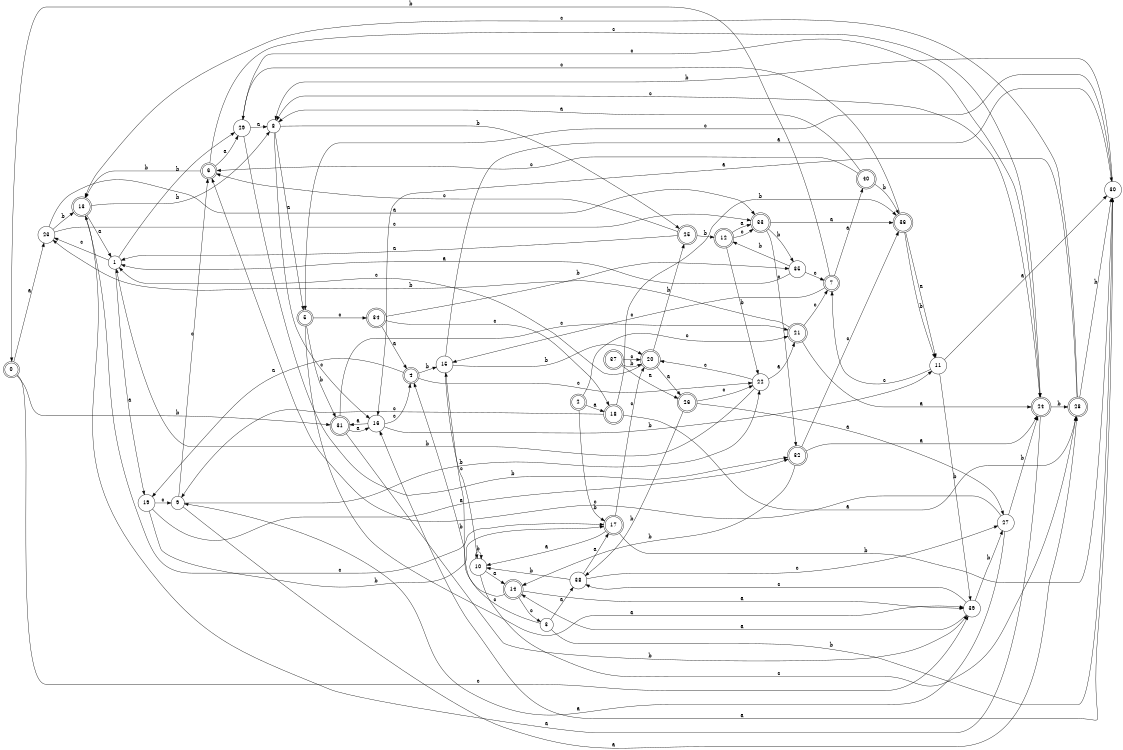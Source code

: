 digraph n33_5 {
__start0 [label="" shape="none"];

rankdir=LR;
size="8,5";

s0 [style="rounded,filled", color="black", fillcolor="white" shape="doublecircle", label="0"];
s1 [style="filled", color="black", fillcolor="white" shape="circle", label="1"];
s2 [style="rounded,filled", color="black", fillcolor="white" shape="doublecircle", label="2"];
s3 [style="filled", color="black", fillcolor="white" shape="circle", label="3"];
s4 [style="rounded,filled", color="black", fillcolor="white" shape="doublecircle", label="4"];
s5 [style="rounded,filled", color="black", fillcolor="white" shape="doublecircle", label="5"];
s6 [style="rounded,filled", color="black", fillcolor="white" shape="doublecircle", label="6"];
s7 [style="rounded,filled", color="black", fillcolor="white" shape="doublecircle", label="7"];
s8 [style="filled", color="black", fillcolor="white" shape="circle", label="8"];
s9 [style="filled", color="black", fillcolor="white" shape="circle", label="9"];
s10 [style="filled", color="black", fillcolor="white" shape="circle", label="10"];
s11 [style="filled", color="black", fillcolor="white" shape="circle", label="11"];
s12 [style="rounded,filled", color="black", fillcolor="white" shape="doublecircle", label="12"];
s13 [style="rounded,filled", color="black", fillcolor="white" shape="doublecircle", label="13"];
s14 [style="rounded,filled", color="black", fillcolor="white" shape="doublecircle", label="14"];
s15 [style="filled", color="black", fillcolor="white" shape="circle", label="15"];
s16 [style="filled", color="black", fillcolor="white" shape="circle", label="16"];
s17 [style="rounded,filled", color="black", fillcolor="white" shape="doublecircle", label="17"];
s18 [style="rounded,filled", color="black", fillcolor="white" shape="doublecircle", label="18"];
s19 [style="filled", color="black", fillcolor="white" shape="circle", label="19"];
s20 [style="rounded,filled", color="black", fillcolor="white" shape="doublecircle", label="20"];
s21 [style="rounded,filled", color="black", fillcolor="white" shape="doublecircle", label="21"];
s22 [style="filled", color="black", fillcolor="white" shape="circle", label="22"];
s23 [style="filled", color="black", fillcolor="white" shape="circle", label="23"];
s24 [style="rounded,filled", color="black", fillcolor="white" shape="doublecircle", label="24"];
s25 [style="rounded,filled", color="black", fillcolor="white" shape="doublecircle", label="25"];
s26 [style="rounded,filled", color="black", fillcolor="white" shape="doublecircle", label="26"];
s27 [style="filled", color="black", fillcolor="white" shape="circle", label="27"];
s28 [style="rounded,filled", color="black", fillcolor="white" shape="doublecircle", label="28"];
s29 [style="filled", color="black", fillcolor="white" shape="circle", label="29"];
s30 [style="filled", color="black", fillcolor="white" shape="circle", label="30"];
s31 [style="rounded,filled", color="black", fillcolor="white" shape="doublecircle", label="31"];
s32 [style="rounded,filled", color="black", fillcolor="white" shape="doublecircle", label="32"];
s33 [style="rounded,filled", color="black", fillcolor="white" shape="doublecircle", label="33"];
s34 [style="rounded,filled", color="black", fillcolor="white" shape="doublecircle", label="34"];
s35 [style="filled", color="black", fillcolor="white" shape="circle", label="35"];
s36 [style="rounded,filled", color="black", fillcolor="white" shape="doublecircle", label="36"];
s37 [style="rounded,filled", color="black", fillcolor="white" shape="doublecircle", label="37"];
s38 [style="filled", color="black", fillcolor="white" shape="circle", label="38"];
s39 [style="filled", color="black", fillcolor="white" shape="circle", label="39"];
s40 [style="rounded,filled", color="black", fillcolor="white" shape="doublecircle", label="40"];
s0 -> s23 [label="a"];
s0 -> s31 [label="b"];
s0 -> s39 [label="c"];
s1 -> s19 [label="a"];
s1 -> s29 [label="b"];
s1 -> s23 [label="c"];
s2 -> s18 [label="a"];
s2 -> s17 [label="b"];
s2 -> s21 [label="c"];
s3 -> s38 [label="a"];
s3 -> s30 [label="b"];
s3 -> s15 [label="c"];
s4 -> s19 [label="a"];
s4 -> s15 [label="b"];
s4 -> s22 [label="c"];
s5 -> s39 [label="a"];
s5 -> s31 [label="b"];
s5 -> s34 [label="c"];
s6 -> s29 [label="a"];
s6 -> s13 [label="b"];
s6 -> s24 [label="c"];
s7 -> s40 [label="a"];
s7 -> s0 [label="b"];
s7 -> s15 [label="c"];
s8 -> s5 [label="a"];
s8 -> s25 [label="b"];
s8 -> s16 [label="c"];
s9 -> s28 [label="a"];
s9 -> s22 [label="b"];
s9 -> s6 [label="c"];
s10 -> s14 [label="a"];
s10 -> s10 [label="b"];
s10 -> s28 [label="c"];
s11 -> s30 [label="a"];
s11 -> s39 [label="b"];
s11 -> s7 [label="c"];
s12 -> s33 [label="a"];
s12 -> s22 [label="b"];
s12 -> s33 [label="c"];
s13 -> s1 [label="a"];
s13 -> s8 [label="b"];
s13 -> s17 [label="c"];
s14 -> s39 [label="a"];
s14 -> s4 [label="b"];
s14 -> s3 [label="c"];
s15 -> s30 [label="a"];
s15 -> s20 [label="b"];
s15 -> s10 [label="c"];
s16 -> s31 [label="a"];
s16 -> s11 [label="b"];
s16 -> s4 [label="c"];
s17 -> s10 [label="a"];
s17 -> s30 [label="b"];
s17 -> s20 [label="c"];
s18 -> s28 [label="a"];
s18 -> s36 [label="b"];
s18 -> s9 [label="c"];
s19 -> s32 [label="a"];
s19 -> s17 [label="b"];
s19 -> s9 [label="c"];
s20 -> s26 [label="a"];
s20 -> s25 [label="b"];
s20 -> s1 [label="c"];
s21 -> s24 [label="a"];
s21 -> s23 [label="b"];
s21 -> s7 [label="c"];
s22 -> s21 [label="a"];
s22 -> s1 [label="b"];
s22 -> s20 [label="c"];
s23 -> s33 [label="a"];
s23 -> s13 [label="b"];
s23 -> s33 [label="c"];
s24 -> s13 [label="a"];
s24 -> s28 [label="b"];
s24 -> s8 [label="c"];
s25 -> s1 [label="a"];
s25 -> s12 [label="b"];
s25 -> s6 [label="c"];
s26 -> s27 [label="a"];
s26 -> s38 [label="b"];
s26 -> s22 [label="c"];
s27 -> s9 [label="a"];
s27 -> s24 [label="b"];
s27 -> s6 [label="c"];
s28 -> s16 [label="a"];
s28 -> s30 [label="b"];
s28 -> s13 [label="c"];
s29 -> s8 [label="a"];
s29 -> s32 [label="b"];
s29 -> s24 [label="c"];
s30 -> s16 [label="a"];
s30 -> s8 [label="b"];
s30 -> s5 [label="c"];
s31 -> s16 [label="a"];
s31 -> s39 [label="b"];
s31 -> s21 [label="c"];
s32 -> s24 [label="a"];
s32 -> s14 [label="b"];
s32 -> s36 [label="c"];
s33 -> s36 [label="a"];
s33 -> s35 [label="b"];
s33 -> s32 [label="c"];
s34 -> s4 [label="a"];
s34 -> s35 [label="b"];
s34 -> s18 [label="c"];
s35 -> s1 [label="a"];
s35 -> s12 [label="b"];
s35 -> s7 [label="c"];
s36 -> s11 [label="a"];
s36 -> s11 [label="b"];
s36 -> s29 [label="c"];
s37 -> s26 [label="a"];
s37 -> s20 [label="b"];
s37 -> s20 [label="c"];
s38 -> s17 [label="a"];
s38 -> s10 [label="b"];
s38 -> s27 [label="c"];
s39 -> s14 [label="a"];
s39 -> s27 [label="b"];
s39 -> s38 [label="c"];
s40 -> s8 [label="a"];
s40 -> s36 [label="b"];
s40 -> s6 [label="c"];

}